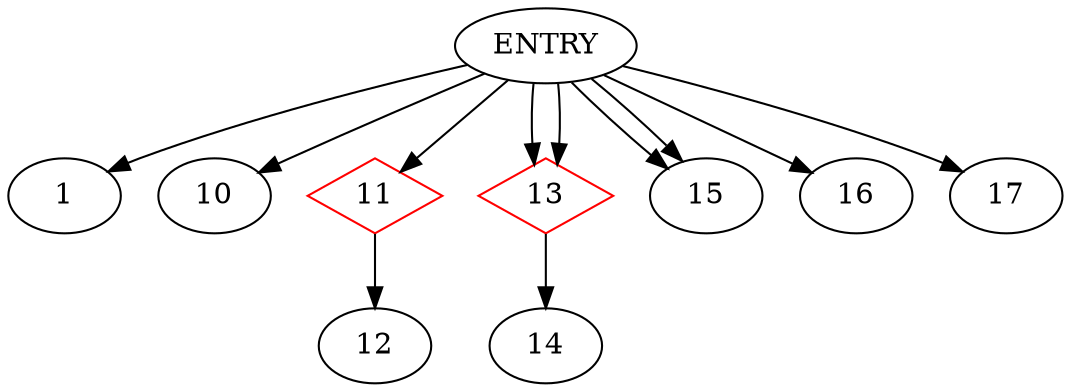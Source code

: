 digraph CDG {
ENTRY -> 1
ENTRY -> 10
11 [shape=diamond, color=red]
ENTRY -> 11
11-> 12
13 [shape=diamond, color=red]
ENTRY -> 13
13 [shape=diamond, color=red]
ENTRY -> 13
13-> 14
ENTRY -> 15
ENTRY -> 15
ENTRY -> 16
ENTRY -> 17
}

